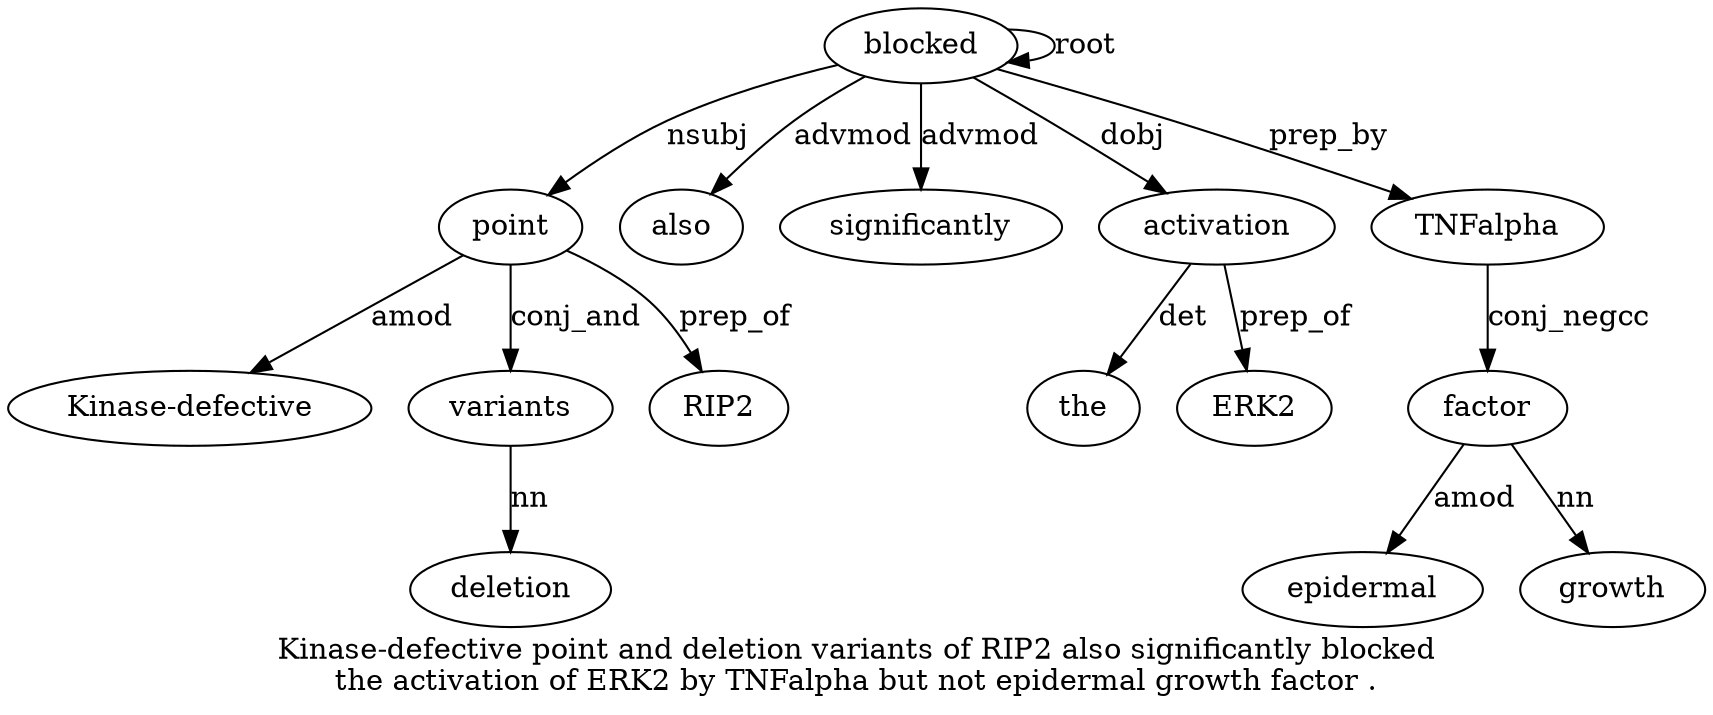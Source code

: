 digraph "Kinase-defective point and deletion variants of RIP2 also significantly blocked the activation of ERK2 by TNFalpha but not epidermal growth factor ." {
label="Kinase-defective point and deletion variants of RIP2 also significantly blocked
the activation of ERK2 by TNFalpha but not epidermal growth factor .";
point2 [style=filled, fillcolor=white, label=point];
"Kinase-defective1" [style=filled, fillcolor=white, label="Kinase-defective"];
point2 -> "Kinase-defective1"  [label=amod];
blocked10 [style=filled, fillcolor=white, label=blocked];
blocked10 -> point2  [label=nsubj];
variants5 [style=filled, fillcolor=white, label=variants];
deletion4 [style=filled, fillcolor=white, label=deletion];
variants5 -> deletion4  [label=nn];
point2 -> variants5  [label=conj_and];
RIP27 [style=filled, fillcolor=white, label=RIP2];
point2 -> RIP27  [label=prep_of];
also8 [style=filled, fillcolor=white, label=also];
blocked10 -> also8  [label=advmod];
significantly9 [style=filled, fillcolor=white, label=significantly];
blocked10 -> significantly9  [label=advmod];
blocked10 -> blocked10  [label=root];
activation12 [style=filled, fillcolor=white, label=activation];
the11 [style=filled, fillcolor=white, label=the];
activation12 -> the11  [label=det];
blocked10 -> activation12  [label=dobj];
ERK214 [style=filled, fillcolor=white, label=ERK2];
activation12 -> ERK214  [label=prep_of];
TNFalpha16 [style=filled, fillcolor=white, label=TNFalpha];
blocked10 -> TNFalpha16  [label=prep_by];
factor21 [style=filled, fillcolor=white, label=factor];
epidermal19 [style=filled, fillcolor=white, label=epidermal];
factor21 -> epidermal19  [label=amod];
growth20 [style=filled, fillcolor=white, label=growth];
factor21 -> growth20  [label=nn];
TNFalpha16 -> factor21  [label=conj_negcc];
}

